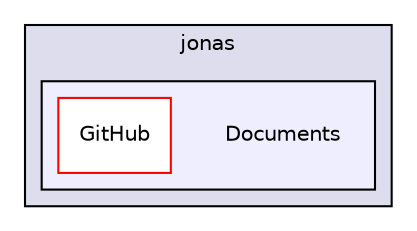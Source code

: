 digraph G {
  compound=true
  node [ fontsize=10, fontname="Helvetica"];
  edge [ labelfontsize=9, labelfontname="Helvetica"];
  subgraph clusterdir_C_3A_2FUsers_2Fjonas_2F {
    graph [ bgcolor="#ddddee", pencolor="black", label="jonas" fontname="Helvetica", fontsize=10, URL="dir_C_3A_2FUsers_2Fjonas_2F.html"]
  subgraph clusterdir_C_3A_2FUsers_2Fjonas_2FDocuments_2F {
    graph [ bgcolor="#eeeeff", pencolor="black", label="" URL="dir_C_3A_2FUsers_2Fjonas_2FDocuments_2F.html"];
    dir_C_3A_2FUsers_2Fjonas_2FDocuments_2F [shape=plaintext label="Documents"];
    dir_C_3A_2FUsers_2Fjonas_2FDocuments_2FGitHub_2F [shape=box label="GitHub" color="red" fillcolor="white" style="filled" URL="dir_C_3A_2FUsers_2Fjonas_2FDocuments_2FGitHub_2F.html"];
  }
  }
}
